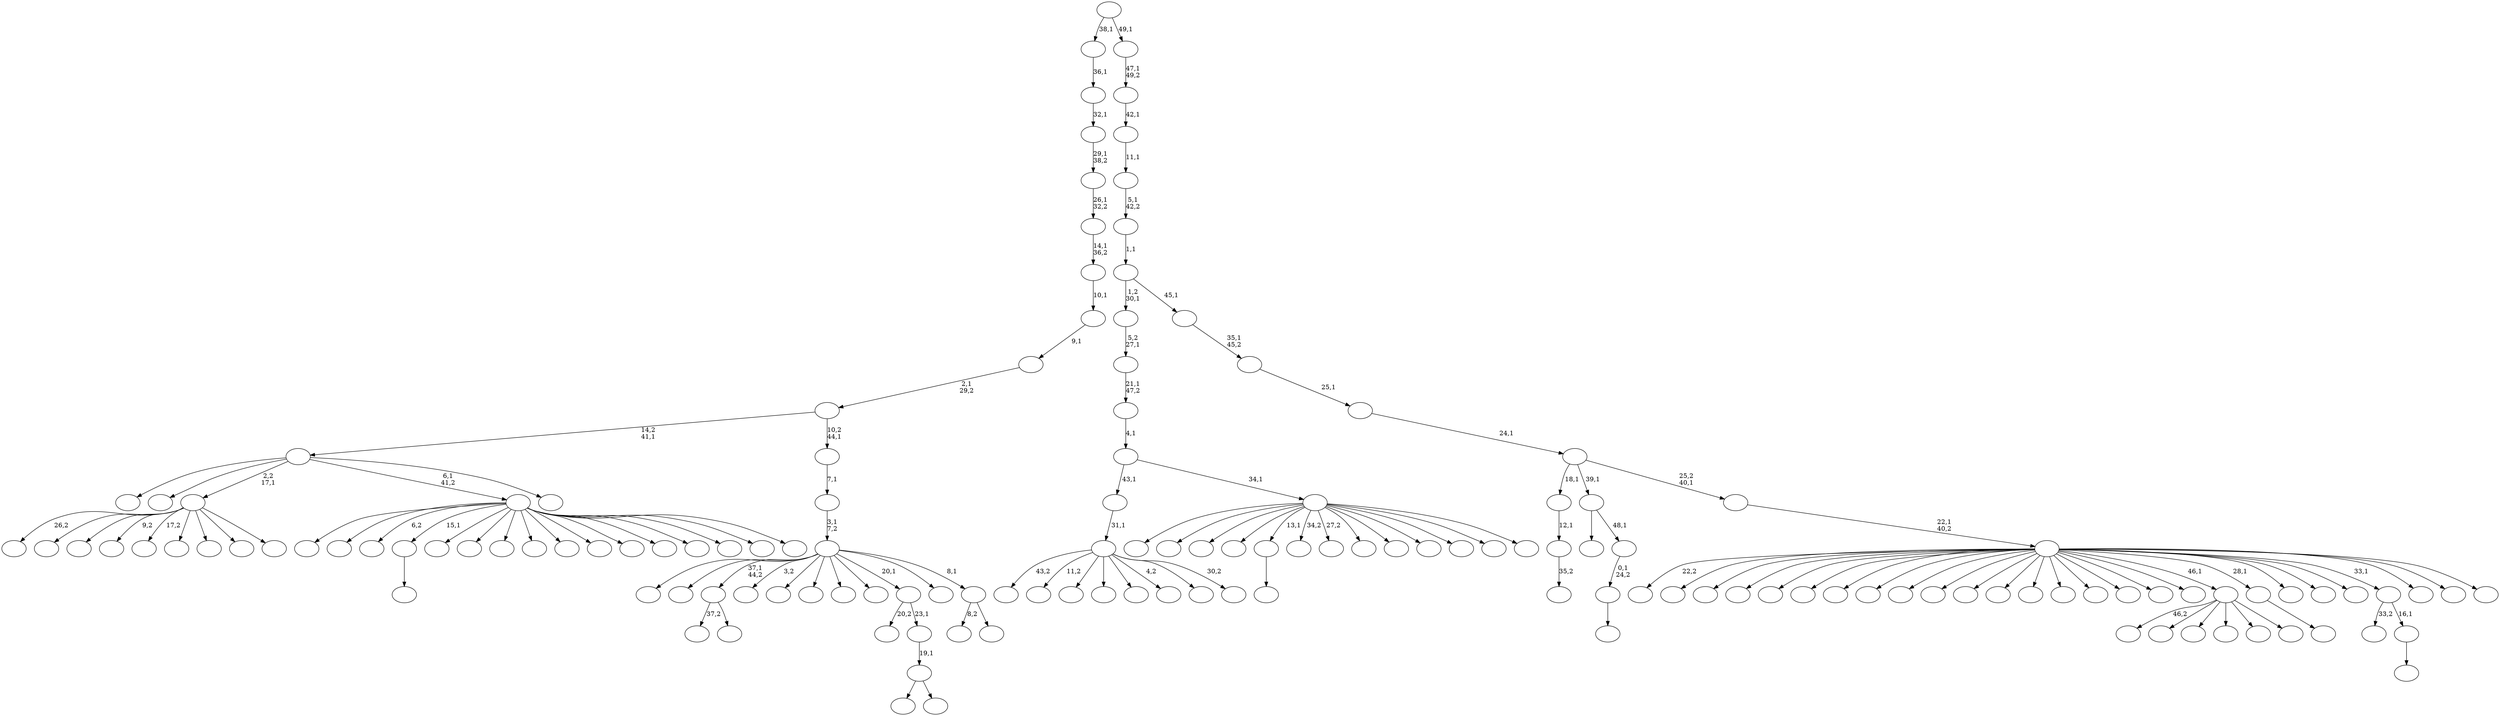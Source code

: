 digraph T {
	150 [label=""]
	149 [label=""]
	148 [label=""]
	147 [label=""]
	146 [label=""]
	145 [label=""]
	144 [label=""]
	143 [label=""]
	142 [label=""]
	141 [label=""]
	140 [label=""]
	139 [label=""]
	138 [label=""]
	137 [label=""]
	136 [label=""]
	135 [label=""]
	134 [label=""]
	133 [label=""]
	132 [label=""]
	131 [label=""]
	130 [label=""]
	129 [label=""]
	128 [label=""]
	127 [label=""]
	126 [label=""]
	125 [label=""]
	124 [label=""]
	123 [label=""]
	122 [label=""]
	121 [label=""]
	120 [label=""]
	119 [label=""]
	118 [label=""]
	117 [label=""]
	116 [label=""]
	115 [label=""]
	114 [label=""]
	113 [label=""]
	112 [label=""]
	111 [label=""]
	110 [label=""]
	109 [label=""]
	108 [label=""]
	107 [label=""]
	106 [label=""]
	105 [label=""]
	104 [label=""]
	103 [label=""]
	102 [label=""]
	101 [label=""]
	100 [label=""]
	99 [label=""]
	98 [label=""]
	97 [label=""]
	96 [label=""]
	95 [label=""]
	94 [label=""]
	93 [label=""]
	92 [label=""]
	91 [label=""]
	90 [label=""]
	89 [label=""]
	88 [label=""]
	87 [label=""]
	86 [label=""]
	85 [label=""]
	84 [label=""]
	83 [label=""]
	82 [label=""]
	81 [label=""]
	80 [label=""]
	79 [label=""]
	78 [label=""]
	77 [label=""]
	76 [label=""]
	75 [label=""]
	74 [label=""]
	73 [label=""]
	72 [label=""]
	71 [label=""]
	70 [label=""]
	69 [label=""]
	68 [label=""]
	67 [label=""]
	66 [label=""]
	65 [label=""]
	64 [label=""]
	63 [label=""]
	62 [label=""]
	61 [label=""]
	60 [label=""]
	59 [label=""]
	58 [label=""]
	57 [label=""]
	56 [label=""]
	55 [label=""]
	54 [label=""]
	53 [label=""]
	52 [label=""]
	51 [label=""]
	50 [label=""]
	49 [label=""]
	48 [label=""]
	47 [label=""]
	46 [label=""]
	45 [label=""]
	44 [label=""]
	43 [label=""]
	42 [label=""]
	41 [label=""]
	40 [label=""]
	39 [label=""]
	38 [label=""]
	37 [label=""]
	36 [label=""]
	35 [label=""]
	34 [label=""]
	33 [label=""]
	32 [label=""]
	31 [label=""]
	30 [label=""]
	29 [label=""]
	28 [label=""]
	27 [label=""]
	26 [label=""]
	25 [label=""]
	24 [label=""]
	23 [label=""]
	22 [label=""]
	21 [label=""]
	20 [label=""]
	19 [label=""]
	18 [label=""]
	17 [label=""]
	16 [label=""]
	15 [label=""]
	14 [label=""]
	13 [label=""]
	12 [label=""]
	11 [label=""]
	10 [label=""]
	9 [label=""]
	8 [label=""]
	7 [label=""]
	6 [label=""]
	5 [label=""]
	4 [label=""]
	3 [label=""]
	2 [label=""]
	1 [label=""]
	0 [label=""]
	138 -> 139 [label=""]
	131 -> 132 [label="35,2"]
	130 -> 131 [label="12,1"]
	104 -> 112 [label="37,2"]
	104 -> 105 [label=""]
	101 -> 102 [label=""]
	98 -> 99 [label=""]
	97 -> 98 [label="0,1\n24,2"]
	96 -> 100 [label=""]
	96 -> 97 [label="48,1"]
	67 -> 136 [label="46,2"]
	67 -> 106 [label=""]
	67 -> 91 [label=""]
	67 -> 88 [label=""]
	67 -> 75 [label=""]
	67 -> 68 [label=""]
	64 -> 65 [label=""]
	62 -> 113 [label=""]
	62 -> 63 [label=""]
	61 -> 62 [label="19,1"]
	60 -> 118 [label="20,2"]
	60 -> 61 [label="23,1"]
	51 -> 120 [label="26,2"]
	51 -> 117 [label=""]
	51 -> 116 [label=""]
	51 -> 103 [label="9,2"]
	51 -> 84 [label="17,2"]
	51 -> 71 [label=""]
	51 -> 66 [label=""]
	51 -> 58 [label=""]
	51 -> 52 [label=""]
	49 -> 150 [label=""]
	49 -> 144 [label=""]
	49 -> 141 [label="6,2"]
	49 -> 138 [label="15,1"]
	49 -> 134 [label=""]
	49 -> 107 [label=""]
	49 -> 95 [label=""]
	49 -> 94 [label=""]
	49 -> 87 [label=""]
	49 -> 82 [label=""]
	49 -> 76 [label=""]
	49 -> 72 [label=""]
	49 -> 59 [label=""]
	49 -> 56 [label=""]
	49 -> 55 [label=""]
	49 -> 50 [label=""]
	47 -> 147 [label="43,2"]
	47 -> 133 [label="11,2"]
	47 -> 129 [label=""]
	47 -> 121 [label=""]
	47 -> 86 [label=""]
	47 -> 81 [label="4,2"]
	47 -> 54 [label=""]
	47 -> 48 [label="30,2"]
	46 -> 47 [label="31,1"]
	40 -> 148 [label=""]
	40 -> 127 [label=""]
	40 -> 51 [label="2,2\n17,1"]
	40 -> 49 [label="6,1\n41,2"]
	40 -> 41 [label=""]
	37 -> 143 [label="8,2"]
	37 -> 38 [label=""]
	36 -> 137 [label=""]
	36 -> 122 [label=""]
	36 -> 104 [label="37,1\n44,2"]
	36 -> 90 [label="3,2"]
	36 -> 79 [label=""]
	36 -> 78 [label=""]
	36 -> 77 [label=""]
	36 -> 74 [label=""]
	36 -> 60 [label="20,1"]
	36 -> 44 [label=""]
	36 -> 37 [label="8,1"]
	35 -> 36 [label="3,1\n7,2"]
	34 -> 35 [label="7,1"]
	33 -> 40 [label="14,2\n41,1"]
	33 -> 34 [label="10,2\n44,1"]
	32 -> 33 [label="2,1\n29,2"]
	31 -> 32 [label="9,1"]
	30 -> 31 [label="10,1"]
	29 -> 30 [label="14,1\n36,2"]
	28 -> 29 [label="26,1\n32,2"]
	27 -> 28 [label="29,1\n38,2"]
	26 -> 27 [label="32,1"]
	25 -> 26 [label="36,1"]
	23 -> 24 [label=""]
	22 -> 114 [label="33,2"]
	22 -> 23 [label="16,1"]
	19 -> 149 [label=""]
	19 -> 124 [label=""]
	19 -> 110 [label=""]
	19 -> 108 [label=""]
	19 -> 101 [label="13,1"]
	19 -> 92 [label="34,2"]
	19 -> 85 [label="27,2"]
	19 -> 80 [label=""]
	19 -> 69 [label=""]
	19 -> 45 [label=""]
	19 -> 42 [label=""]
	19 -> 39 [label=""]
	19 -> 20 [label=""]
	18 -> 46 [label="43,1"]
	18 -> 19 [label="34,1"]
	17 -> 18 [label="4,1"]
	16 -> 17 [label="21,1\n47,2"]
	15 -> 16 [label="5,2\n27,1"]
	12 -> 146 [label="22,2"]
	12 -> 145 [label=""]
	12 -> 142 [label=""]
	12 -> 140 [label=""]
	12 -> 135 [label=""]
	12 -> 128 [label=""]
	12 -> 126 [label=""]
	12 -> 125 [label=""]
	12 -> 123 [label=""]
	12 -> 119 [label=""]
	12 -> 115 [label=""]
	12 -> 111 [label=""]
	12 -> 109 [label=""]
	12 -> 93 [label=""]
	12 -> 89 [label=""]
	12 -> 83 [label=""]
	12 -> 73 [label=""]
	12 -> 70 [label=""]
	12 -> 67 [label="46,1"]
	12 -> 64 [label="28,1"]
	12 -> 57 [label=""]
	12 -> 53 [label=""]
	12 -> 43 [label=""]
	12 -> 22 [label="33,1"]
	12 -> 21 [label=""]
	12 -> 14 [label=""]
	12 -> 13 [label=""]
	11 -> 12 [label="22,1\n40,2"]
	10 -> 130 [label="18,1"]
	10 -> 96 [label="39,1"]
	10 -> 11 [label="25,2\n40,1"]
	9 -> 10 [label="24,1"]
	8 -> 9 [label="25,1"]
	7 -> 8 [label="35,1\n45,2"]
	6 -> 15 [label="1,2\n30,1"]
	6 -> 7 [label="45,1"]
	5 -> 6 [label="1,1"]
	4 -> 5 [label="5,1\n42,2"]
	3 -> 4 [label="11,1"]
	2 -> 3 [label="42,1"]
	1 -> 2 [label="47,1\n49,2"]
	0 -> 25 [label="38,1"]
	0 -> 1 [label="49,1"]
}
